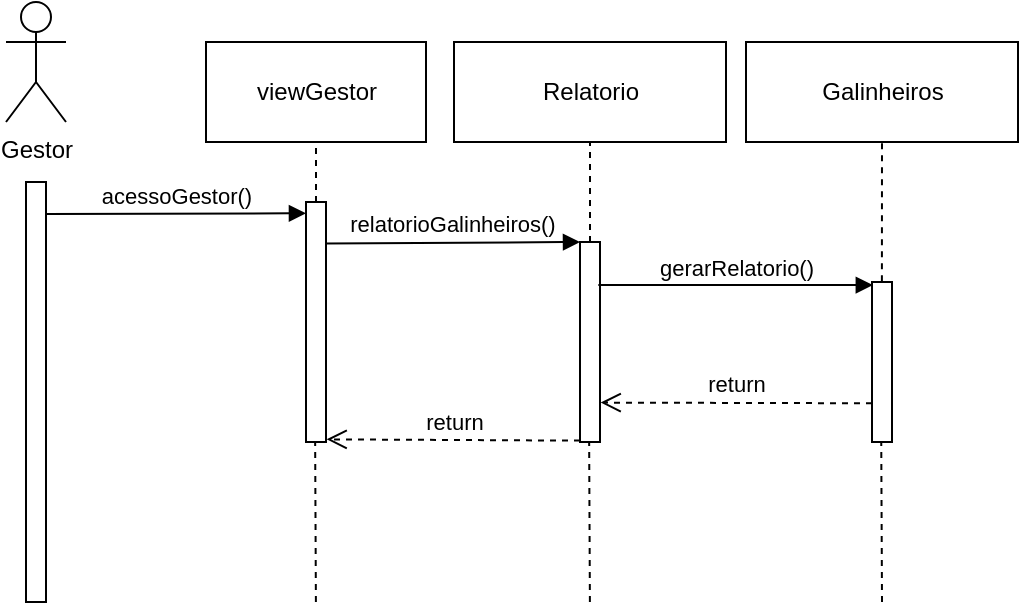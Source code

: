 <mxfile version="13.0.5" type="device"><diagram id="vx8cqQP2UYTWJaU3BUv5" name="Page-1"><mxGraphModel dx="868" dy="454" grid="1" gridSize="10" guides="1" tooltips="1" connect="1" arrows="1" fold="1" page="1" pageScale="1" pageWidth="827" pageHeight="1169" math="0" shadow="0"><root><mxCell id="0"/><mxCell id="1" parent="0"/><mxCell id="KTcVhEGZ_smKtMfSseRj-1" value="Gestor" style="shape=umlActor;verticalLabelPosition=bottom;labelBackgroundColor=#ffffff;verticalAlign=top;html=1;outlineConnect=0;" parent="1" vertex="1"><mxGeometry x="80" y="20" width="30" height="60" as="geometry"/></mxCell><mxCell id="KTcVhEGZ_smKtMfSseRj-10" value="" style="html=1;points=[];perimeter=orthogonalPerimeter;" parent="1" vertex="1"><mxGeometry x="230" y="120" width="10" height="120" as="geometry"/></mxCell><mxCell id="KTcVhEGZ_smKtMfSseRj-11" value="viewGestor" style="html=1;" parent="1" vertex="1"><mxGeometry x="180" y="40" width="110" height="50" as="geometry"/></mxCell><mxCell id="KTcVhEGZ_smKtMfSseRj-12" value="" style="endArrow=none;dashed=1;html=1;entryX=0.5;entryY=1;entryDx=0;entryDy=0;" parent="1" target="KTcVhEGZ_smKtMfSseRj-11" edge="1"><mxGeometry width="50" height="50" relative="1" as="geometry"><mxPoint x="235" y="120" as="sourcePoint"/><mxPoint x="270" y="120" as="targetPoint"/></mxGeometry></mxCell><mxCell id="KTcVhEGZ_smKtMfSseRj-13" value="" style="html=1;points=[];perimeter=orthogonalPerimeter;" parent="1" vertex="1"><mxGeometry x="90" y="110" width="10" height="210" as="geometry"/></mxCell><mxCell id="KTcVhEGZ_smKtMfSseRj-16" value="" style="html=1;points=[];perimeter=orthogonalPerimeter;" parent="1" vertex="1"><mxGeometry x="367" y="140" width="10" height="100" as="geometry"/></mxCell><mxCell id="KTcVhEGZ_smKtMfSseRj-17" value="Relatorio" style="html=1;" parent="1" vertex="1"><mxGeometry x="304" y="40" width="136" height="50" as="geometry"/></mxCell><mxCell id="KTcVhEGZ_smKtMfSseRj-18" value="" style="endArrow=none;dashed=1;html=1;entryX=0.5;entryY=1;entryDx=0;entryDy=0;" parent="1" target="KTcVhEGZ_smKtMfSseRj-17" edge="1"><mxGeometry width="50" height="50" relative="1" as="geometry"><mxPoint x="372" y="140" as="sourcePoint"/><mxPoint x="359" y="120" as="targetPoint"/></mxGeometry></mxCell><mxCell id="KTcVhEGZ_smKtMfSseRj-22" value="" style="html=1;points=[];perimeter=orthogonalPerimeter;" parent="1" vertex="1"><mxGeometry x="513" y="160" width="10" height="80" as="geometry"/></mxCell><mxCell id="KTcVhEGZ_smKtMfSseRj-23" value="Galinheiros" style="html=1;" parent="1" vertex="1"><mxGeometry x="450" y="40" width="136" height="50" as="geometry"/></mxCell><mxCell id="KTcVhEGZ_smKtMfSseRj-24" value="" style="endArrow=none;dashed=1;html=1;entryX=0.5;entryY=1;entryDx=0;entryDy=0;exitX=0.495;exitY=-0.004;exitDx=0;exitDy=0;exitPerimeter=0;" parent="1" source="KTcVhEGZ_smKtMfSseRj-22" target="KTcVhEGZ_smKtMfSseRj-23" edge="1"><mxGeometry width="50" height="50" relative="1" as="geometry"><mxPoint x="518" y="140" as="sourcePoint"/><mxPoint x="505" y="120" as="targetPoint"/></mxGeometry></mxCell><mxCell id="KTcVhEGZ_smKtMfSseRj-25" value="acessoGestor()" style="html=1;verticalAlign=bottom;endArrow=block;exitX=0.98;exitY=0.076;exitDx=0;exitDy=0;exitPerimeter=0;entryX=-0.003;entryY=0.047;entryDx=0;entryDy=0;entryPerimeter=0;" parent="1" source="KTcVhEGZ_smKtMfSseRj-13" target="KTcVhEGZ_smKtMfSseRj-10" edge="1"><mxGeometry width="80" relative="1" as="geometry"><mxPoint x="110" y="126" as="sourcePoint"/><mxPoint x="220" y="129" as="targetPoint"/></mxGeometry></mxCell><mxCell id="KTcVhEGZ_smKtMfSseRj-26" value="gerarRelatorio()" style="html=1;verticalAlign=bottom;endArrow=block;entryX=0.041;entryY=0.019;entryDx=0;entryDy=0;entryPerimeter=0;exitX=0.917;exitY=0.215;exitDx=0;exitDy=0;exitPerimeter=0;" parent="1" source="KTcVhEGZ_smKtMfSseRj-16" edge="1" target="KTcVhEGZ_smKtMfSseRj-22"><mxGeometry width="80" relative="1" as="geometry"><mxPoint x="400" y="162" as="sourcePoint"/><mxPoint x="367.0" y="140.04" as="targetPoint"/></mxGeometry></mxCell><mxCell id="KTcVhEGZ_smKtMfSseRj-27" value="relatorioGalinheiros()" style="html=1;verticalAlign=bottom;endArrow=block;entryX=-0.02;entryY=0.075;entryDx=0;entryDy=0;entryPerimeter=0;exitX=0.962;exitY=0.173;exitDx=0;exitDy=0;exitPerimeter=0;" parent="1" edge="1" source="KTcVhEGZ_smKtMfSseRj-10"><mxGeometry width="80" relative="1" as="geometry"><mxPoint x="260" y="140" as="sourcePoint"/><mxPoint x="367.0" y="140.0" as="targetPoint"/></mxGeometry></mxCell><mxCell id="KTcVhEGZ_smKtMfSseRj-28" value="return" style="html=1;verticalAlign=bottom;endArrow=open;dashed=1;endSize=8;entryX=1.031;entryY=0.989;entryDx=0;entryDy=0;entryPerimeter=0;" parent="1" target="KTcVhEGZ_smKtMfSseRj-10" edge="1"><mxGeometry relative="1" as="geometry"><mxPoint x="367" y="239.31" as="sourcePoint"/><mxPoint x="287" y="239.31" as="targetPoint"/></mxGeometry></mxCell><mxCell id="KTcVhEGZ_smKtMfSseRj-30" value="return" style="html=1;verticalAlign=bottom;endArrow=open;dashed=1;endSize=8;entryX=1.033;entryY=0.803;entryDx=0;entryDy=0;entryPerimeter=0;" parent="1" target="KTcVhEGZ_smKtMfSseRj-16" edge="1"><mxGeometry relative="1" as="geometry"><mxPoint x="513.0" y="220.63" as="sourcePoint"/><mxPoint x="386.31" y="220.0" as="targetPoint"/></mxGeometry></mxCell><mxCell id="KTcVhEGZ_smKtMfSseRj-31" value="" style="endArrow=none;dashed=1;html=1;entryX=0.5;entryY=1;entryDx=0;entryDy=0;" parent="1" edge="1"><mxGeometry width="50" height="50" relative="1" as="geometry"><mxPoint x="518" y="320" as="sourcePoint"/><mxPoint x="517.63" y="240.0" as="targetPoint"/></mxGeometry></mxCell><mxCell id="KTcVhEGZ_smKtMfSseRj-32" value="" style="endArrow=none;dashed=1;html=1;entryX=0.5;entryY=1;entryDx=0;entryDy=0;" parent="1" edge="1"><mxGeometry width="50" height="50" relative="1" as="geometry"><mxPoint x="371.95" y="320" as="sourcePoint"/><mxPoint x="371.58" y="240" as="targetPoint"/></mxGeometry></mxCell><mxCell id="KTcVhEGZ_smKtMfSseRj-33" value="" style="endArrow=none;dashed=1;html=1;entryX=0.5;entryY=1;entryDx=0;entryDy=0;" parent="1" edge="1"><mxGeometry width="50" height="50" relative="1" as="geometry"><mxPoint x="234.95" y="320" as="sourcePoint"/><mxPoint x="234.58" y="240" as="targetPoint"/></mxGeometry></mxCell></root></mxGraphModel></diagram></mxfile>